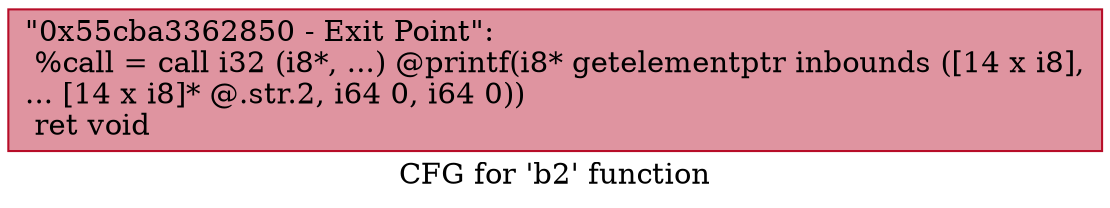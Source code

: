 digraph "CFG for 'b2' function" {
	label="CFG for 'b2' function";

	Node0x55cba3362850 [shape=record,color="#b70d28ff", style=filled, fillcolor="#b70d2870",label="{\"0x55cba3362850 - Exit Point\":\l  %call = call i32 (i8*, ...) @printf(i8* getelementptr inbounds ([14 x i8],\l... [14 x i8]* @.str.2, i64 0, i64 0))\l  ret void\l}"];
}
